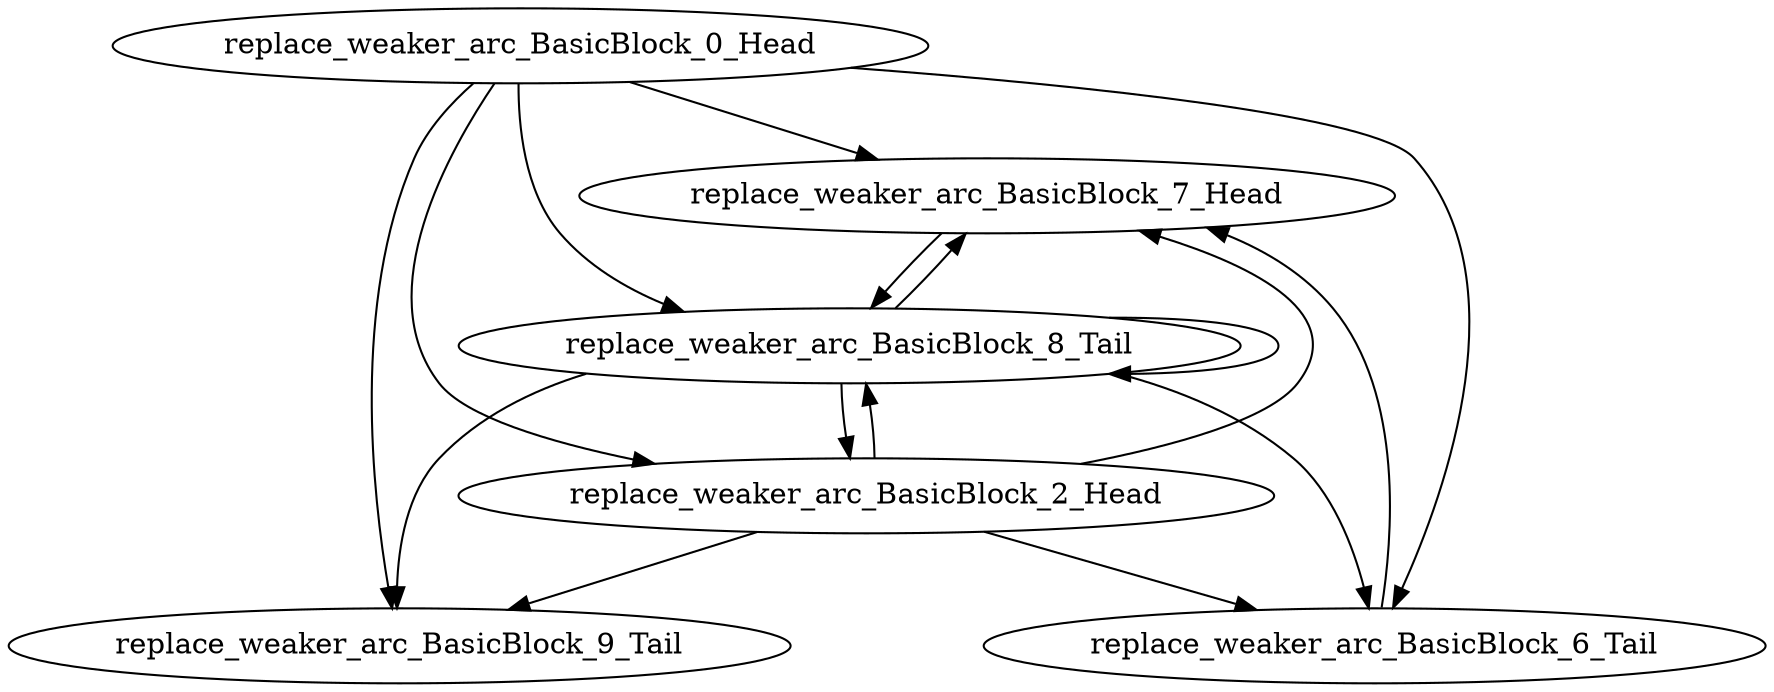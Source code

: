 digraph G {
    "replace_weaker_arc_BasicBlock_0_Head" -> "replace_weaker_arc_BasicBlock_9_Tail"
    "replace_weaker_arc_BasicBlock_0_Head" -> "replace_weaker_arc_BasicBlock_7_Head"
    "replace_weaker_arc_BasicBlock_0_Head" -> "replace_weaker_arc_BasicBlock_6_Tail"
    "replace_weaker_arc_BasicBlock_0_Head" -> "replace_weaker_arc_BasicBlock_8_Tail"
    "replace_weaker_arc_BasicBlock_0_Head" -> "replace_weaker_arc_BasicBlock_2_Head"
    "replace_weaker_arc_BasicBlock_7_Head" -> "replace_weaker_arc_BasicBlock_8_Tail"
    "replace_weaker_arc_BasicBlock_6_Tail" -> "replace_weaker_arc_BasicBlock_7_Head"
    "replace_weaker_arc_BasicBlock_8_Tail" -> "replace_weaker_arc_BasicBlock_9_Tail"
    "replace_weaker_arc_BasicBlock_8_Tail" -> "replace_weaker_arc_BasicBlock_7_Head"
    "replace_weaker_arc_BasicBlock_8_Tail" -> "replace_weaker_arc_BasicBlock_6_Tail"
    "replace_weaker_arc_BasicBlock_8_Tail" -> "replace_weaker_arc_BasicBlock_8_Tail"
    "replace_weaker_arc_BasicBlock_8_Tail" -> "replace_weaker_arc_BasicBlock_2_Head"
    "replace_weaker_arc_BasicBlock_2_Head" -> "replace_weaker_arc_BasicBlock_9_Tail"
    "replace_weaker_arc_BasicBlock_2_Head" -> "replace_weaker_arc_BasicBlock_7_Head"
    "replace_weaker_arc_BasicBlock_2_Head" -> "replace_weaker_arc_BasicBlock_6_Tail"
    "replace_weaker_arc_BasicBlock_2_Head" -> "replace_weaker_arc_BasicBlock_8_Tail"
}
